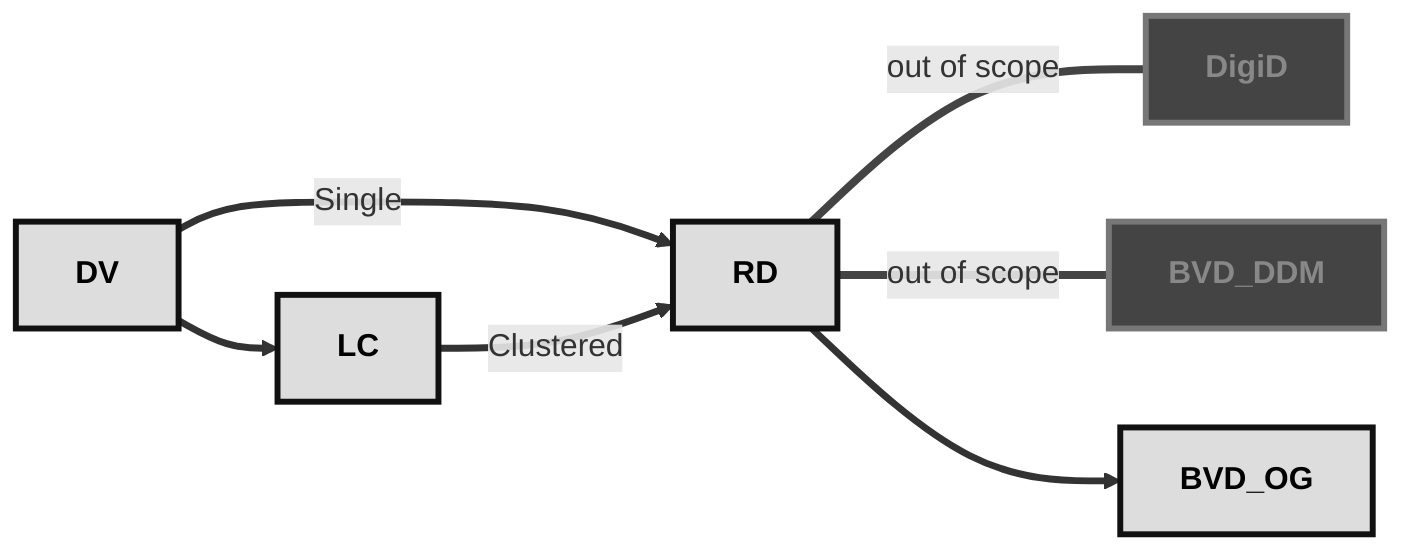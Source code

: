 flowchart LR
  classDef InScope color:black,font-weight:bold,fill:#ddd,stroke-width:3px,stroke:#111;
  classDef OutScope color:#888,font-weight:bold,fill:#444,stroke-width:3px,stroke:#777;
  
  DV:::InScope ==> LC:::InScope
  DV:::InScope ==>|Single| RD:::InScope;
  LC:::InScope ==>|Clustered| RD:::InScope;
  RD ---|out of scope|DigiD:::OutScope;
  RD ---|out of scope|BVD_DDM:::OutScope;
  RD:::InScope ==> BVD_OG:::InScope;

  linkStyle 3 stroke:#444444,stroke-width:4px,anything;
  linkStyle 4 stroke:#444444,stroke-width:4px,anything;